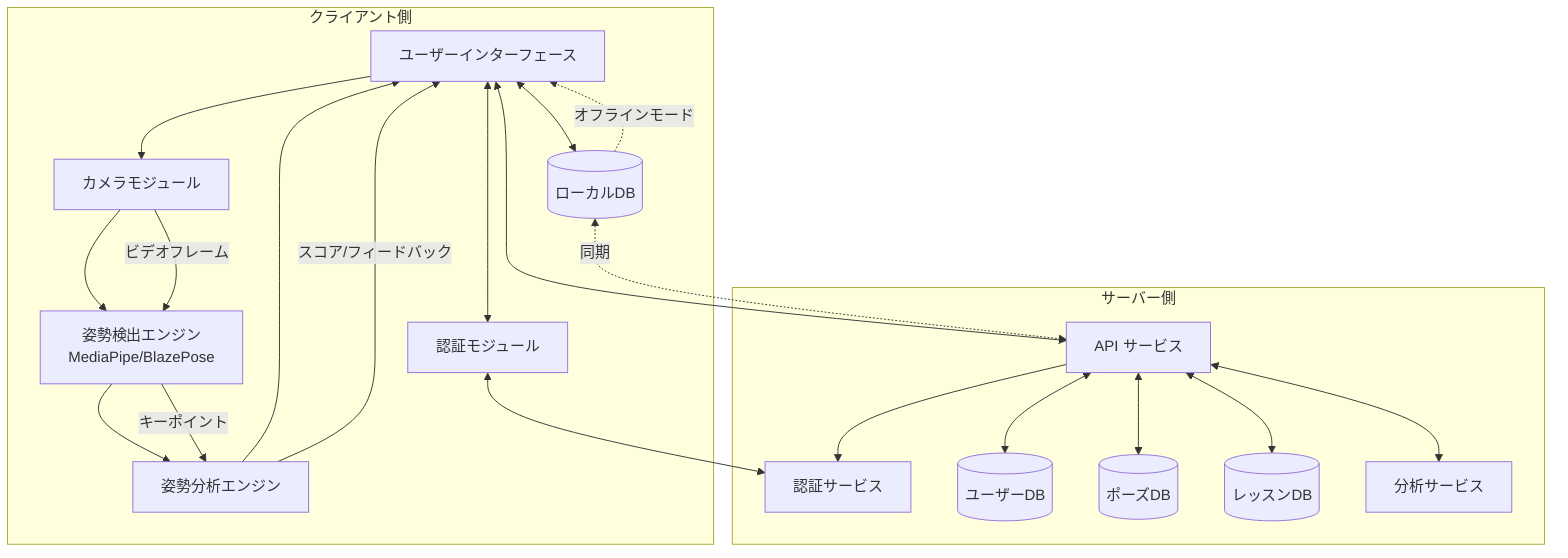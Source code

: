 flowchart TB
    subgraph クライアント側
        direction TB
        UI[ユーザーインターフェース]
        CameraM[カメラモジュール]
        PoseD[姿勢検出エンジン\nMediaPipe/BlazePose]
        PoseA[姿勢分析エンジン]
        LocalDB[(ローカルDB)]
        AuthM[認証モジュール]
        
        UI --> CameraM
        CameraM --> PoseD
        PoseD --> PoseA
        PoseA --> UI
        UI <--> LocalDB
        UI <--> AuthM
    end
    
    subgraph サーバー側
        direction TB
        API[API サービス]
        AuthS[認証サービス]
        UserDB[(ユーザーDB)]
        PoseDB[(ポーズDB)]
        LessonDB[(レッスンDB)]
        Analytics[分析サービス]
        
        API --> AuthS
        API <--> UserDB
        API <--> PoseDB
        API <--> LessonDB
        API <--> Analytics
    end
    
    %% クライアントとサーバーの接続
    AuthM <--> AuthS
    UI <--> API
    
    %% オフライン動作モード
    LocalDB -.-> |オフラインモード| UI
    
    %% データフロー
    CameraM --> |ビデオフレーム| PoseD
    PoseD --> |キーポイント| PoseA
    PoseA --> |スコア/フィードバック| UI
    
    %% バックエンドとの同期
    LocalDB <-.-> |同期| API